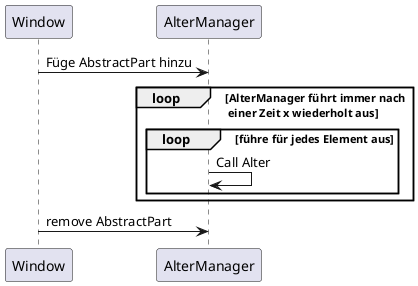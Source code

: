 @startuml

Window -> AlterManager: Füge AbstractPart hinzu

loop AlterManager führt immer nach \n einer Zeit x wiederholt aus
    loop führe für jedes Element aus
        AlterManager -> AlterManager: Call Alter
    end
end

Window -> AlterManager: remove AbstractPart

@enduml